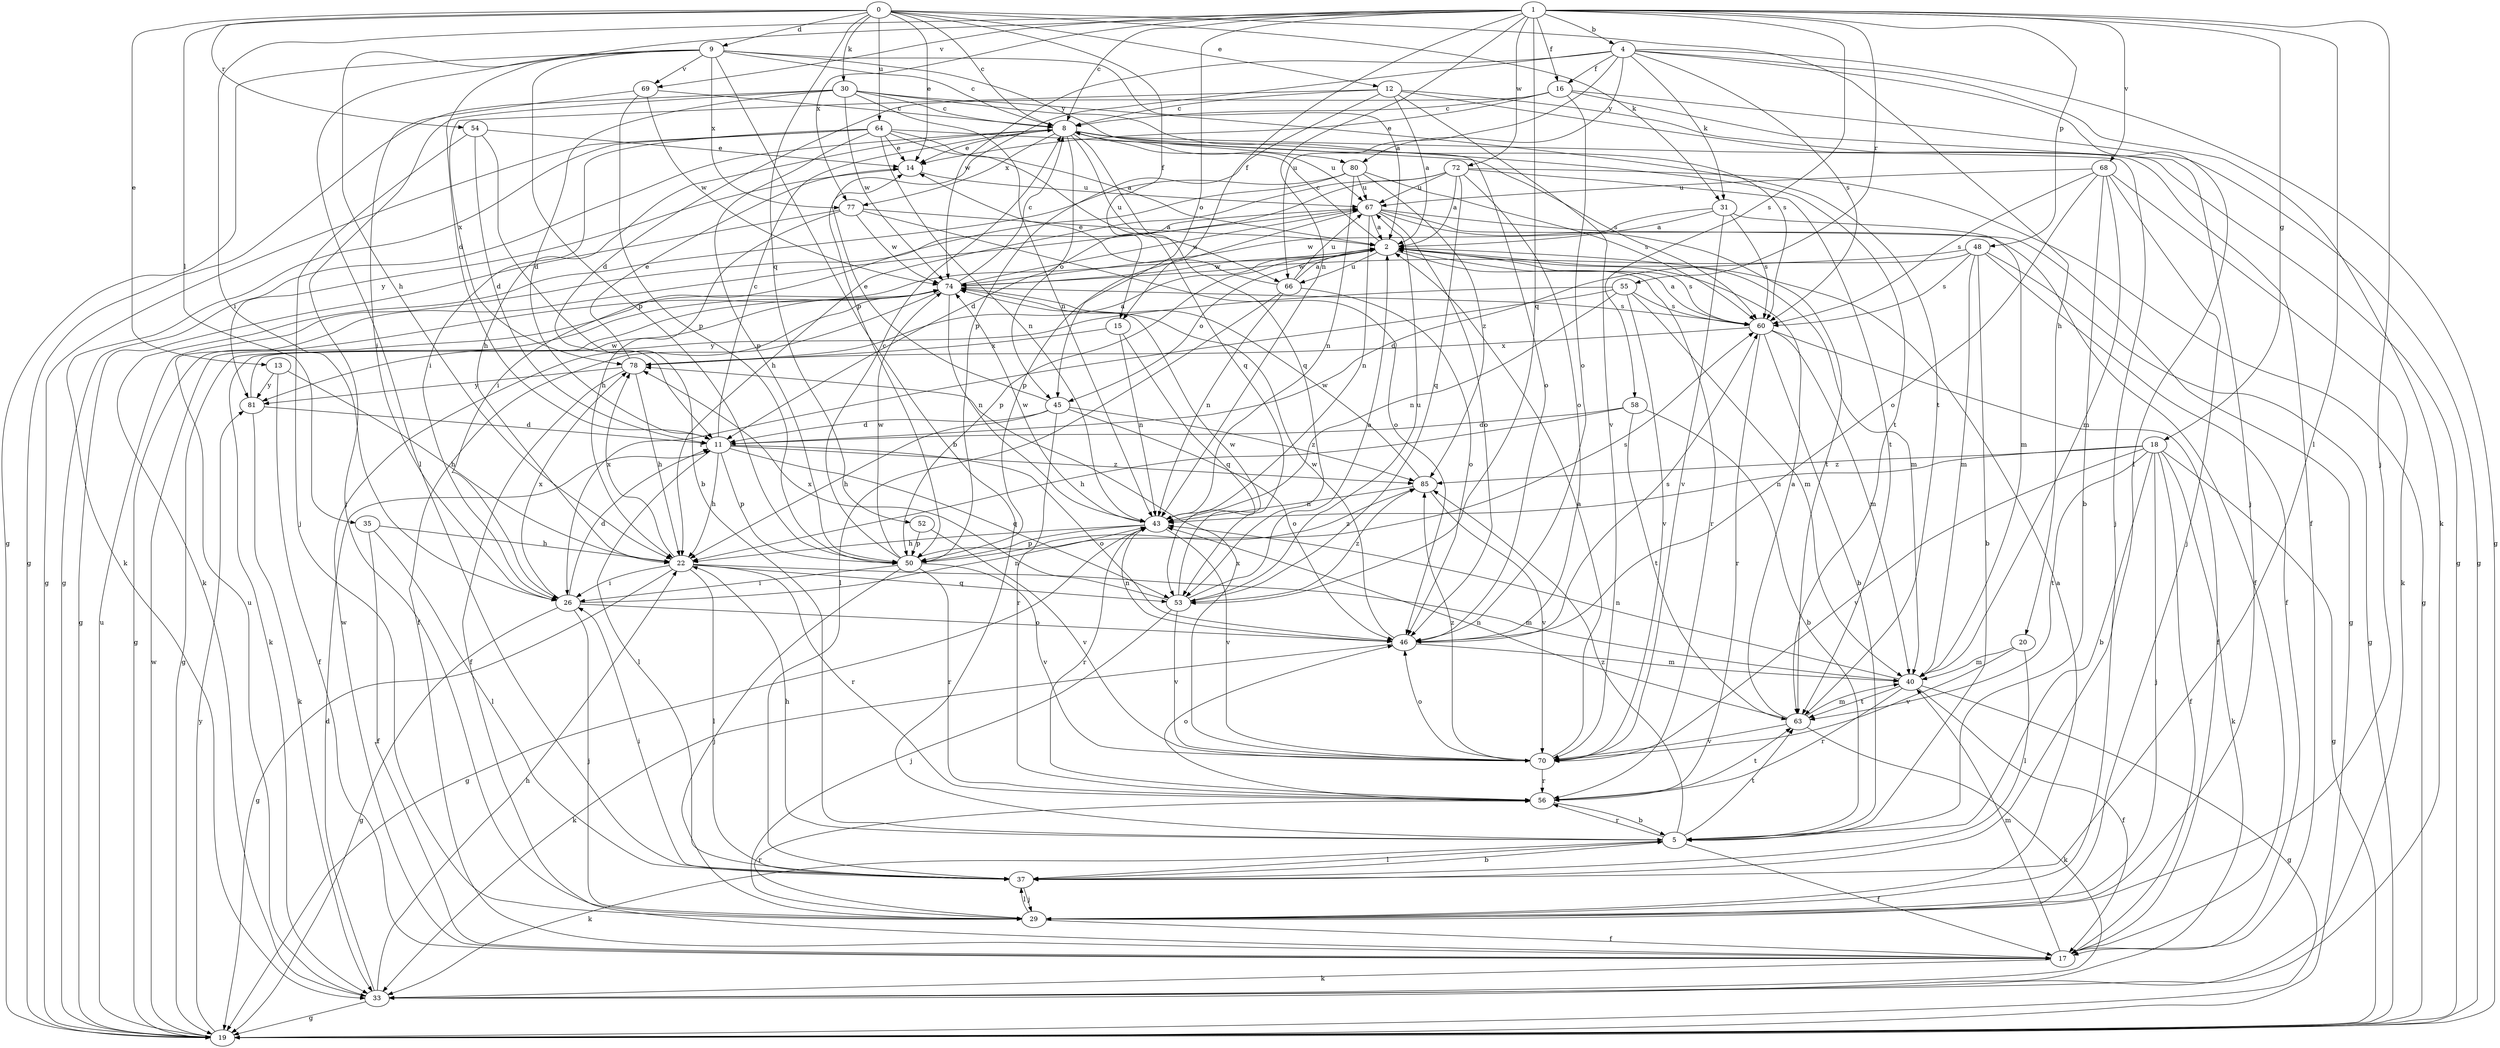 strict digraph  {
0;
1;
2;
4;
5;
8;
9;
11;
12;
13;
14;
15;
16;
17;
18;
19;
20;
22;
26;
29;
30;
31;
33;
35;
37;
40;
43;
45;
46;
48;
50;
52;
53;
54;
55;
56;
58;
60;
63;
64;
66;
67;
68;
69;
70;
72;
74;
77;
78;
80;
81;
85;
0 -> 8  [label=c];
0 -> 9  [label=d];
0 -> 12  [label=e];
0 -> 13  [label=e];
0 -> 14  [label=e];
0 -> 15  [label=f];
0 -> 20  [label=h];
0 -> 30  [label=k];
0 -> 31  [label=k];
0 -> 35  [label=l];
0 -> 52  [label=q];
0 -> 54  [label=r];
0 -> 64  [label=u];
1 -> 4  [label=b];
1 -> 8  [label=c];
1 -> 15  [label=f];
1 -> 16  [label=f];
1 -> 18  [label=g];
1 -> 22  [label=h];
1 -> 26  [label=i];
1 -> 29  [label=j];
1 -> 37  [label=l];
1 -> 43  [label=n];
1 -> 45  [label=o];
1 -> 48  [label=p];
1 -> 53  [label=q];
1 -> 55  [label=r];
1 -> 58  [label=s];
1 -> 68  [label=v];
1 -> 69  [label=v];
1 -> 72  [label=w];
1 -> 77  [label=x];
2 -> 8  [label=c];
2 -> 19  [label=g];
2 -> 40  [label=m];
2 -> 45  [label=o];
2 -> 50  [label=p];
2 -> 56  [label=r];
2 -> 60  [label=s];
2 -> 66  [label=u];
2 -> 74  [label=w];
4 -> 16  [label=f];
4 -> 19  [label=g];
4 -> 31  [label=k];
4 -> 33  [label=k];
4 -> 37  [label=l];
4 -> 50  [label=p];
4 -> 60  [label=s];
4 -> 66  [label=u];
4 -> 74  [label=w];
4 -> 80  [label=y];
5 -> 17  [label=f];
5 -> 22  [label=h];
5 -> 33  [label=k];
5 -> 37  [label=l];
5 -> 56  [label=r];
5 -> 63  [label=t];
5 -> 85  [label=z];
8 -> 14  [label=e];
8 -> 19  [label=g];
8 -> 22  [label=h];
8 -> 29  [label=j];
8 -> 45  [label=o];
8 -> 46  [label=o];
8 -> 53  [label=q];
8 -> 63  [label=t];
8 -> 66  [label=u];
8 -> 67  [label=u];
8 -> 77  [label=x];
9 -> 2  [label=a];
9 -> 5  [label=b];
9 -> 8  [label=c];
9 -> 11  [label=d];
9 -> 19  [label=g];
9 -> 37  [label=l];
9 -> 50  [label=p];
9 -> 69  [label=v];
9 -> 77  [label=x];
9 -> 80  [label=y];
11 -> 8  [label=c];
11 -> 22  [label=h];
11 -> 37  [label=l];
11 -> 46  [label=o];
11 -> 50  [label=p];
11 -> 53  [label=q];
11 -> 85  [label=z];
12 -> 2  [label=a];
12 -> 8  [label=c];
12 -> 17  [label=f];
12 -> 19  [label=g];
12 -> 50  [label=p];
12 -> 70  [label=v];
12 -> 78  [label=x];
13 -> 17  [label=f];
13 -> 22  [label=h];
13 -> 81  [label=y];
14 -> 67  [label=u];
14 -> 81  [label=y];
15 -> 43  [label=n];
15 -> 53  [label=q];
15 -> 78  [label=x];
16 -> 8  [label=c];
16 -> 11  [label=d];
16 -> 14  [label=e];
16 -> 19  [label=g];
16 -> 29  [label=j];
16 -> 46  [label=o];
17 -> 33  [label=k];
17 -> 40  [label=m];
17 -> 74  [label=w];
18 -> 5  [label=b];
18 -> 17  [label=f];
18 -> 19  [label=g];
18 -> 29  [label=j];
18 -> 33  [label=k];
18 -> 43  [label=n];
18 -> 63  [label=t];
18 -> 70  [label=v];
18 -> 85  [label=z];
19 -> 67  [label=u];
19 -> 74  [label=w];
19 -> 81  [label=y];
20 -> 37  [label=l];
20 -> 40  [label=m];
20 -> 70  [label=v];
22 -> 19  [label=g];
22 -> 26  [label=i];
22 -> 37  [label=l];
22 -> 40  [label=m];
22 -> 53  [label=q];
22 -> 56  [label=r];
22 -> 78  [label=x];
26 -> 11  [label=d];
26 -> 19  [label=g];
26 -> 29  [label=j];
26 -> 43  [label=n];
26 -> 46  [label=o];
26 -> 78  [label=x];
29 -> 2  [label=a];
29 -> 17  [label=f];
29 -> 37  [label=l];
29 -> 56  [label=r];
30 -> 8  [label=c];
30 -> 11  [label=d];
30 -> 19  [label=g];
30 -> 29  [label=j];
30 -> 43  [label=n];
30 -> 60  [label=s];
30 -> 63  [label=t];
30 -> 74  [label=w];
31 -> 2  [label=a];
31 -> 40  [label=m];
31 -> 60  [label=s];
31 -> 70  [label=v];
31 -> 74  [label=w];
33 -> 11  [label=d];
33 -> 19  [label=g];
33 -> 22  [label=h];
33 -> 67  [label=u];
35 -> 17  [label=f];
35 -> 22  [label=h];
35 -> 37  [label=l];
37 -> 5  [label=b];
37 -> 26  [label=i];
37 -> 29  [label=j];
40 -> 17  [label=f];
40 -> 19  [label=g];
40 -> 43  [label=n];
40 -> 56  [label=r];
40 -> 63  [label=t];
43 -> 19  [label=g];
43 -> 22  [label=h];
43 -> 50  [label=p];
43 -> 56  [label=r];
43 -> 70  [label=v];
43 -> 74  [label=w];
45 -> 11  [label=d];
45 -> 14  [label=e];
45 -> 22  [label=h];
45 -> 46  [label=o];
45 -> 56  [label=r];
45 -> 85  [label=z];
46 -> 33  [label=k];
46 -> 40  [label=m];
46 -> 43  [label=n];
46 -> 60  [label=s];
46 -> 74  [label=w];
48 -> 5  [label=b];
48 -> 11  [label=d];
48 -> 17  [label=f];
48 -> 19  [label=g];
48 -> 40  [label=m];
48 -> 60  [label=s];
48 -> 74  [label=w];
50 -> 8  [label=c];
50 -> 26  [label=i];
50 -> 29  [label=j];
50 -> 56  [label=r];
50 -> 60  [label=s];
50 -> 70  [label=v];
50 -> 74  [label=w];
50 -> 85  [label=z];
52 -> 50  [label=p];
52 -> 70  [label=v];
53 -> 2  [label=a];
53 -> 29  [label=j];
53 -> 67  [label=u];
53 -> 70  [label=v];
53 -> 74  [label=w];
53 -> 78  [label=x];
53 -> 85  [label=z];
54 -> 5  [label=b];
54 -> 11  [label=d];
54 -> 14  [label=e];
54 -> 29  [label=j];
55 -> 26  [label=i];
55 -> 40  [label=m];
55 -> 43  [label=n];
55 -> 60  [label=s];
55 -> 70  [label=v];
55 -> 81  [label=y];
56 -> 5  [label=b];
56 -> 46  [label=o];
56 -> 63  [label=t];
58 -> 5  [label=b];
58 -> 11  [label=d];
58 -> 22  [label=h];
58 -> 63  [label=t];
60 -> 2  [label=a];
60 -> 5  [label=b];
60 -> 17  [label=f];
60 -> 40  [label=m];
60 -> 56  [label=r];
60 -> 78  [label=x];
63 -> 2  [label=a];
63 -> 33  [label=k];
63 -> 40  [label=m];
63 -> 43  [label=n];
63 -> 70  [label=v];
64 -> 2  [label=a];
64 -> 14  [label=e];
64 -> 19  [label=g];
64 -> 26  [label=i];
64 -> 33  [label=k];
64 -> 43  [label=n];
64 -> 50  [label=p];
64 -> 53  [label=q];
64 -> 60  [label=s];
66 -> 2  [label=a];
66 -> 14  [label=e];
66 -> 37  [label=l];
66 -> 43  [label=n];
66 -> 46  [label=o];
66 -> 67  [label=u];
67 -> 2  [label=a];
67 -> 17  [label=f];
67 -> 19  [label=g];
67 -> 43  [label=n];
67 -> 46  [label=o];
67 -> 50  [label=p];
67 -> 63  [label=t];
68 -> 5  [label=b];
68 -> 29  [label=j];
68 -> 33  [label=k];
68 -> 40  [label=m];
68 -> 46  [label=o];
68 -> 60  [label=s];
68 -> 67  [label=u];
69 -> 8  [label=c];
69 -> 26  [label=i];
69 -> 50  [label=p];
69 -> 74  [label=w];
70 -> 2  [label=a];
70 -> 46  [label=o];
70 -> 56  [label=r];
70 -> 78  [label=x];
70 -> 85  [label=z];
72 -> 2  [label=a];
72 -> 11  [label=d];
72 -> 19  [label=g];
72 -> 22  [label=h];
72 -> 46  [label=o];
72 -> 53  [label=q];
72 -> 63  [label=t];
72 -> 67  [label=u];
74 -> 8  [label=c];
74 -> 17  [label=f];
74 -> 19  [label=g];
74 -> 33  [label=k];
74 -> 43  [label=n];
74 -> 60  [label=s];
74 -> 67  [label=u];
77 -> 2  [label=a];
77 -> 19  [label=g];
77 -> 22  [label=h];
77 -> 46  [label=o];
77 -> 74  [label=w];
78 -> 2  [label=a];
78 -> 14  [label=e];
78 -> 17  [label=f];
78 -> 22  [label=h];
78 -> 81  [label=y];
80 -> 26  [label=i];
80 -> 33  [label=k];
80 -> 43  [label=n];
80 -> 60  [label=s];
80 -> 67  [label=u];
80 -> 85  [label=z];
81 -> 11  [label=d];
81 -> 33  [label=k];
81 -> 74  [label=w];
85 -> 43  [label=n];
85 -> 70  [label=v];
85 -> 74  [label=w];
}
